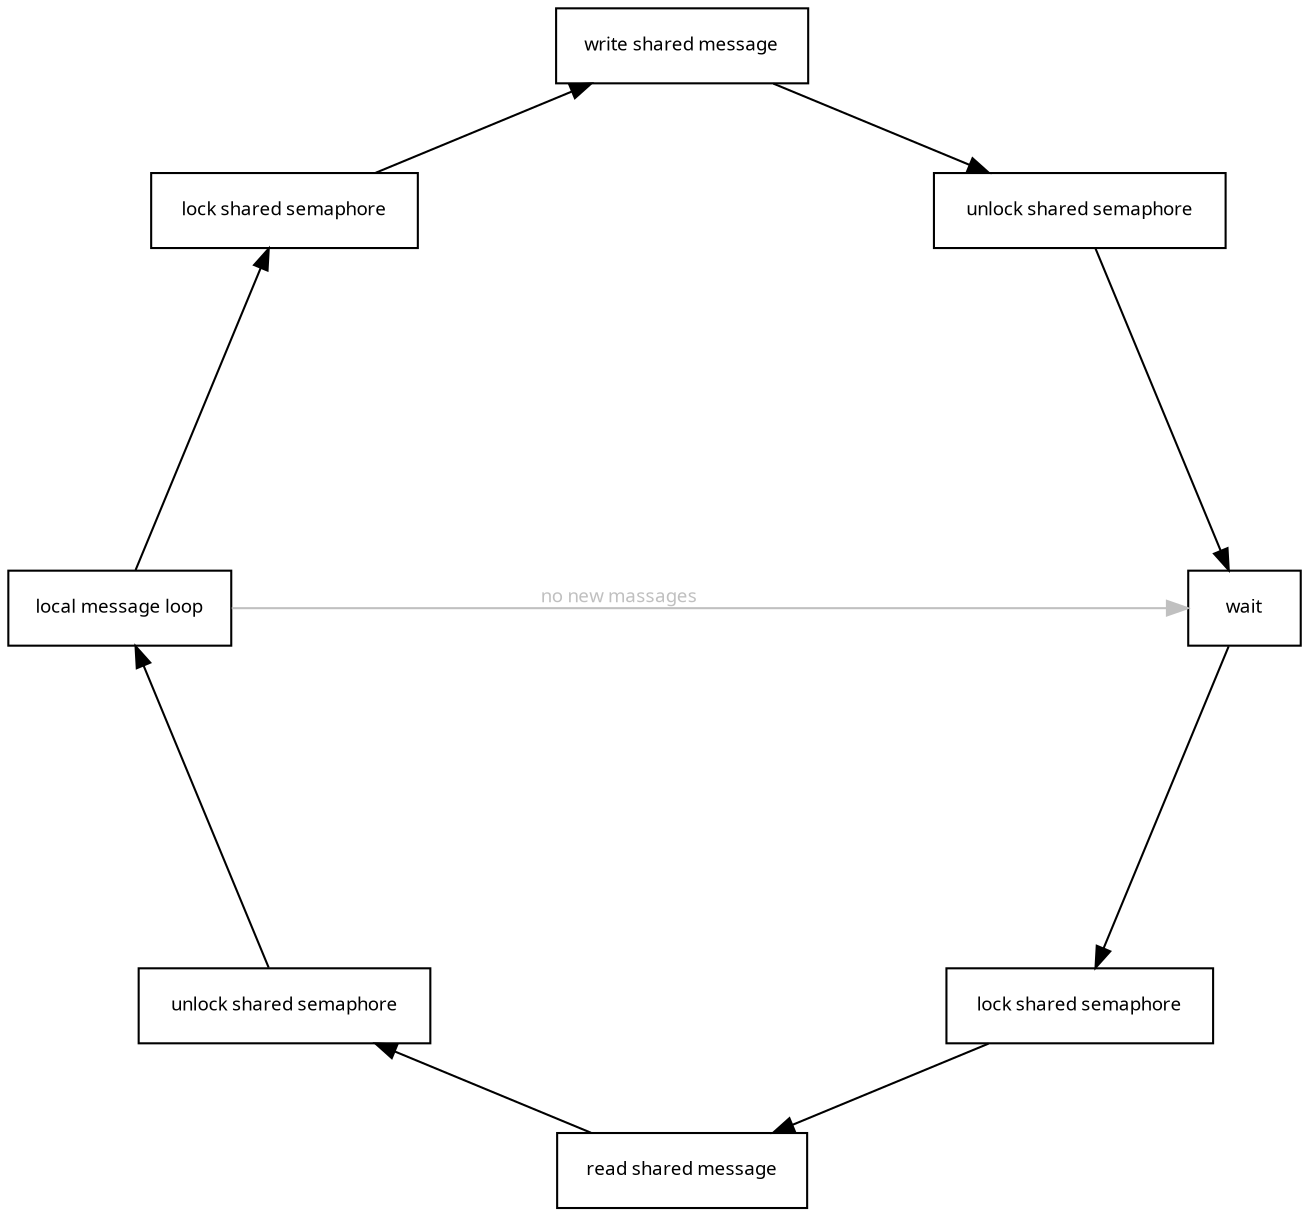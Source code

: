/* generated with loopgen.sh */
        digraph shcon_msg_loop {
	graph [bb="0,0,620.35,575.85",
		layout=neato
	];
	node [fontname="Sans-Serif",
		fontsize=9,
		label="\N",
		shape=box
	];
	edge [fontname="Sans-Serif",
		fontsize=9
	];
	node0	 [height=0.5,
		label="lock shared semaphore",
		pos="514.29,97.06!",
		width=1.7778];
	node1	 [height=0.5,
		label="read shared message",
		pos="323.43,18!",
		width=1.6667];
	node0 -> node1	 [pos="e,367.01,36.053 470.51,78.922 442.5,67.321 406,52.204 376.37,39.93!"];
	node2	 [height=0.5,
		label="unlock shared semaphore",
		pos="132.56,97.06!",
		width=1.9444];
	node1 -> node2	 [pos="e,176.14,79.006 279.64,36.138 251.63,47.738 215.14,62.856 185.5,75.129!"];
	node3	 [height=0.5,
		label="local message loop",
		pos="53.5,287.93!",
		width=1.4861];
	node2 -> node3	 [pos="e,61.058,269.68 124.98,115.36 111.05,148.99 81.305,220.8 64.918,260.36!"];
	node4	 [height=0.5,
		label="lock shared semaphore",
		pos="132.56,478.79!",
		width=1.7778];
	node3 -> node4	 [pos="e,125,460.55 61.081,306.23 75.012,339.86 104.75,411.67 121.14,451.23!"];
	node5	 [height=0.5,
		label="write shared message",
		pos="323.43,557.85!",
		width=1.6806];
	node4 -> node5	 [pos="e,279.84,539.8 176.35,496.93 204.35,508.53 240.85,523.65 270.48,535.92!"];
	node6	 [height=0.5,
		label="unlock shared semaphore",
		pos="514.29,478.79!",
		width=1.9444];
	node5 -> node6	 [pos="e,470.71,496.85 367.22,539.72 395.22,528.12 431.72,513 461.35,500.72!"];
	node7	 [height=0.5,
		label=wait,
		pos="593.35,287.93!",
		width=0.75];
	node6 -> node7	 [pos="e,585.8,306.17 521.87,460.49 535.81,426.86 565.55,355.05 581.94,315.49!"];
	node7 -> node0	 [pos="e,521.85,115.31 585.77,269.63 571.84,235.99 542.1,164.19 525.71,124.63!"];
        
node3 -> node7 [color=grey,fontcolor=grey,label="no new massages"]
inputscale=72;
    }